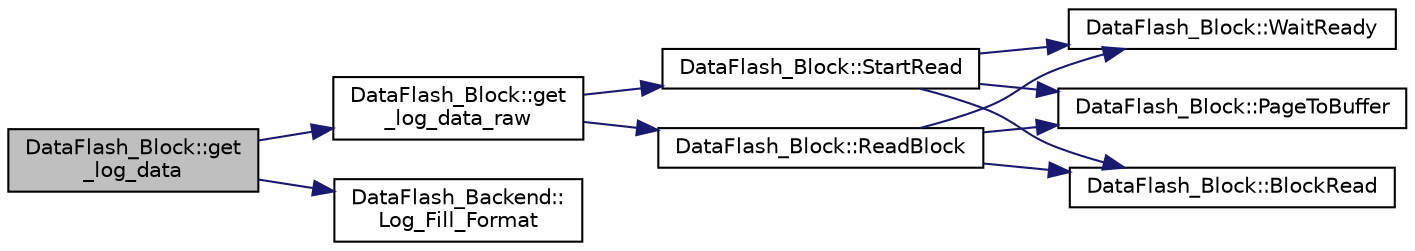 digraph "DataFlash_Block::get_log_data"
{
 // INTERACTIVE_SVG=YES
  edge [fontname="Helvetica",fontsize="10",labelfontname="Helvetica",labelfontsize="10"];
  node [fontname="Helvetica",fontsize="10",shape=record];
  rankdir="LR";
  Node1 [label="DataFlash_Block::get\l_log_data",height=0.2,width=0.4,color="black", fillcolor="grey75", style="filled", fontcolor="black"];
  Node1 -> Node2 [color="midnightblue",fontsize="10",style="solid",fontname="Helvetica"];
  Node2 [label="DataFlash_Block::get\l_log_data_raw",height=0.2,width=0.4,color="black", fillcolor="white", style="filled",URL="$classDataFlash__Block.html#a65523cd5dbc8578a6296319da88360f0"];
  Node2 -> Node3 [color="midnightblue",fontsize="10",style="solid",fontname="Helvetica"];
  Node3 [label="DataFlash_Block::StartRead",height=0.2,width=0.4,color="black", fillcolor="white", style="filled",URL="$classDataFlash__Block.html#a7e3413fd597032d4f4692129d2c5d076"];
  Node3 -> Node4 [color="midnightblue",fontsize="10",style="solid",fontname="Helvetica"];
  Node4 [label="DataFlash_Block::WaitReady",height=0.2,width=0.4,color="black", fillcolor="white", style="filled",URL="$classDataFlash__Block.html#a5adc35354a63752dc3c855b18e83c175"];
  Node3 -> Node5 [color="midnightblue",fontsize="10",style="solid",fontname="Helvetica"];
  Node5 [label="DataFlash_Block::PageToBuffer",height=0.2,width=0.4,color="black", fillcolor="white", style="filled",URL="$classDataFlash__Block.html#a0bc13dd2c8ec2d928e3409c431fb1430"];
  Node3 -> Node6 [color="midnightblue",fontsize="10",style="solid",fontname="Helvetica"];
  Node6 [label="DataFlash_Block::BlockRead",height=0.2,width=0.4,color="black", fillcolor="white", style="filled",URL="$classDataFlash__Block.html#a4ba0e8bf9f8028d04422e8688efff2c2"];
  Node2 -> Node7 [color="midnightblue",fontsize="10",style="solid",fontname="Helvetica"];
  Node7 [label="DataFlash_Block::ReadBlock",height=0.2,width=0.4,color="black", fillcolor="white", style="filled",URL="$classDataFlash__Block.html#a7809250b6f04b49cd4f1773bc3d245bf"];
  Node7 -> Node4 [color="midnightblue",fontsize="10",style="solid",fontname="Helvetica"];
  Node7 -> Node6 [color="midnightblue",fontsize="10",style="solid",fontname="Helvetica"];
  Node7 -> Node5 [color="midnightblue",fontsize="10",style="solid",fontname="Helvetica"];
  Node1 -> Node8 [color="midnightblue",fontsize="10",style="solid",fontname="Helvetica"];
  Node8 [label="DataFlash_Backend::\lLog_Fill_Format",height=0.2,width=0.4,color="black", fillcolor="white", style="filled",URL="$classDataFlash__Backend.html#a7078443c13464225a9368f782451ea1f"];
}

